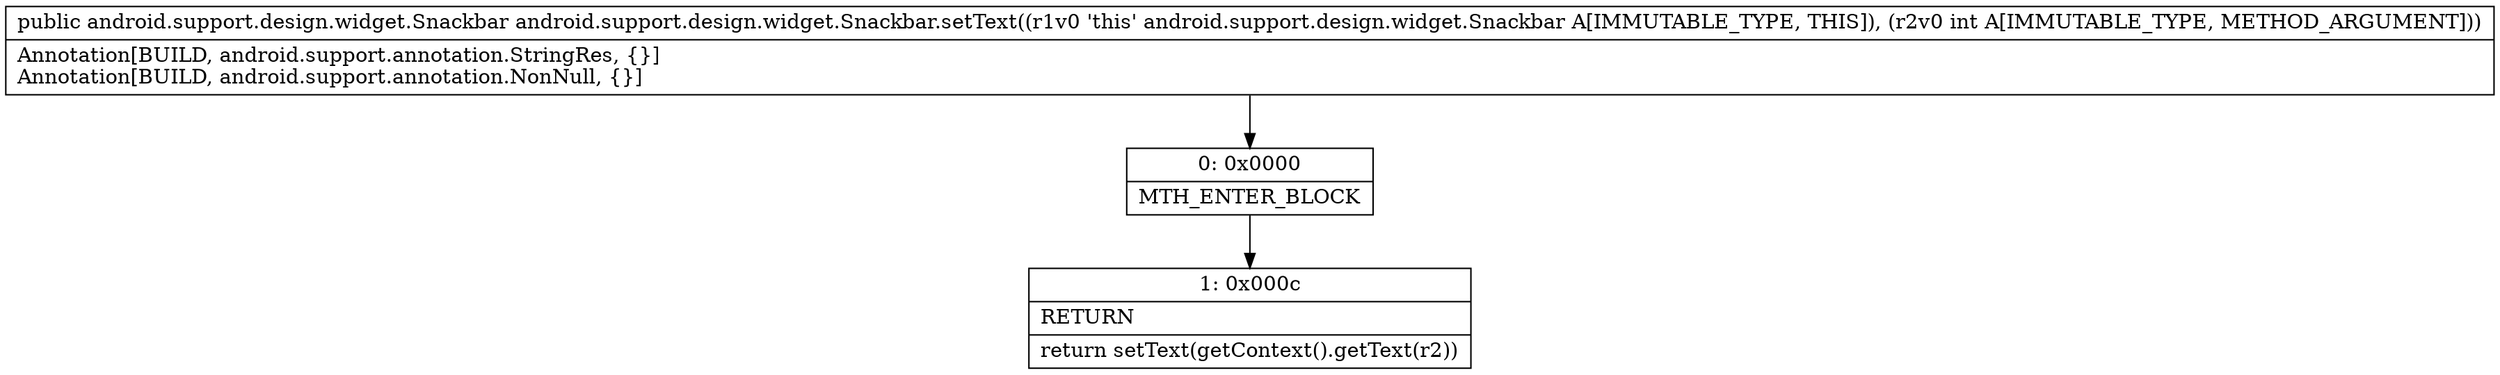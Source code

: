 digraph "CFG forandroid.support.design.widget.Snackbar.setText(I)Landroid\/support\/design\/widget\/Snackbar;" {
Node_0 [shape=record,label="{0\:\ 0x0000|MTH_ENTER_BLOCK\l}"];
Node_1 [shape=record,label="{1\:\ 0x000c|RETURN\l|return setText(getContext().getText(r2))\l}"];
MethodNode[shape=record,label="{public android.support.design.widget.Snackbar android.support.design.widget.Snackbar.setText((r1v0 'this' android.support.design.widget.Snackbar A[IMMUTABLE_TYPE, THIS]), (r2v0 int A[IMMUTABLE_TYPE, METHOD_ARGUMENT]))  | Annotation[BUILD, android.support.annotation.StringRes, \{\}]\lAnnotation[BUILD, android.support.annotation.NonNull, \{\}]\l}"];
MethodNode -> Node_0;
Node_0 -> Node_1;
}

